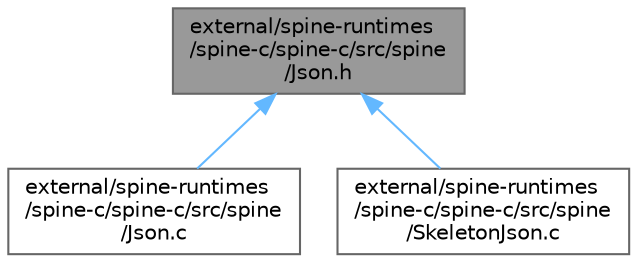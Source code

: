 digraph "external/spine-runtimes/spine-c/spine-c/src/spine/Json.h"
{
 // LATEX_PDF_SIZE
  bgcolor="transparent";
  edge [fontname=Helvetica,fontsize=10,labelfontname=Helvetica,labelfontsize=10];
  node [fontname=Helvetica,fontsize=10,shape=box,height=0.2,width=0.4];
  Node1 [id="Node000001",label="external/spine-runtimes\l/spine-c/spine-c/src/spine\l/Json.h",height=0.2,width=0.4,color="gray40", fillcolor="grey60", style="filled", fontcolor="black",tooltip=" "];
  Node1 -> Node2 [id="edge3_Node000001_Node000002",dir="back",color="steelblue1",style="solid",tooltip=" "];
  Node2 [id="Node000002",label="external/spine-runtimes\l/spine-c/spine-c/src/spine\l/Json.c",height=0.2,width=0.4,color="grey40", fillcolor="white", style="filled",URL="$_json_8c.html",tooltip=" "];
  Node1 -> Node3 [id="edge4_Node000001_Node000003",dir="back",color="steelblue1",style="solid",tooltip=" "];
  Node3 [id="Node000003",label="external/spine-runtimes\l/spine-c/spine-c/src/spine\l/SkeletonJson.c",height=0.2,width=0.4,color="grey40", fillcolor="white", style="filled",URL="$_skeleton_json_8c.html",tooltip=" "];
}
